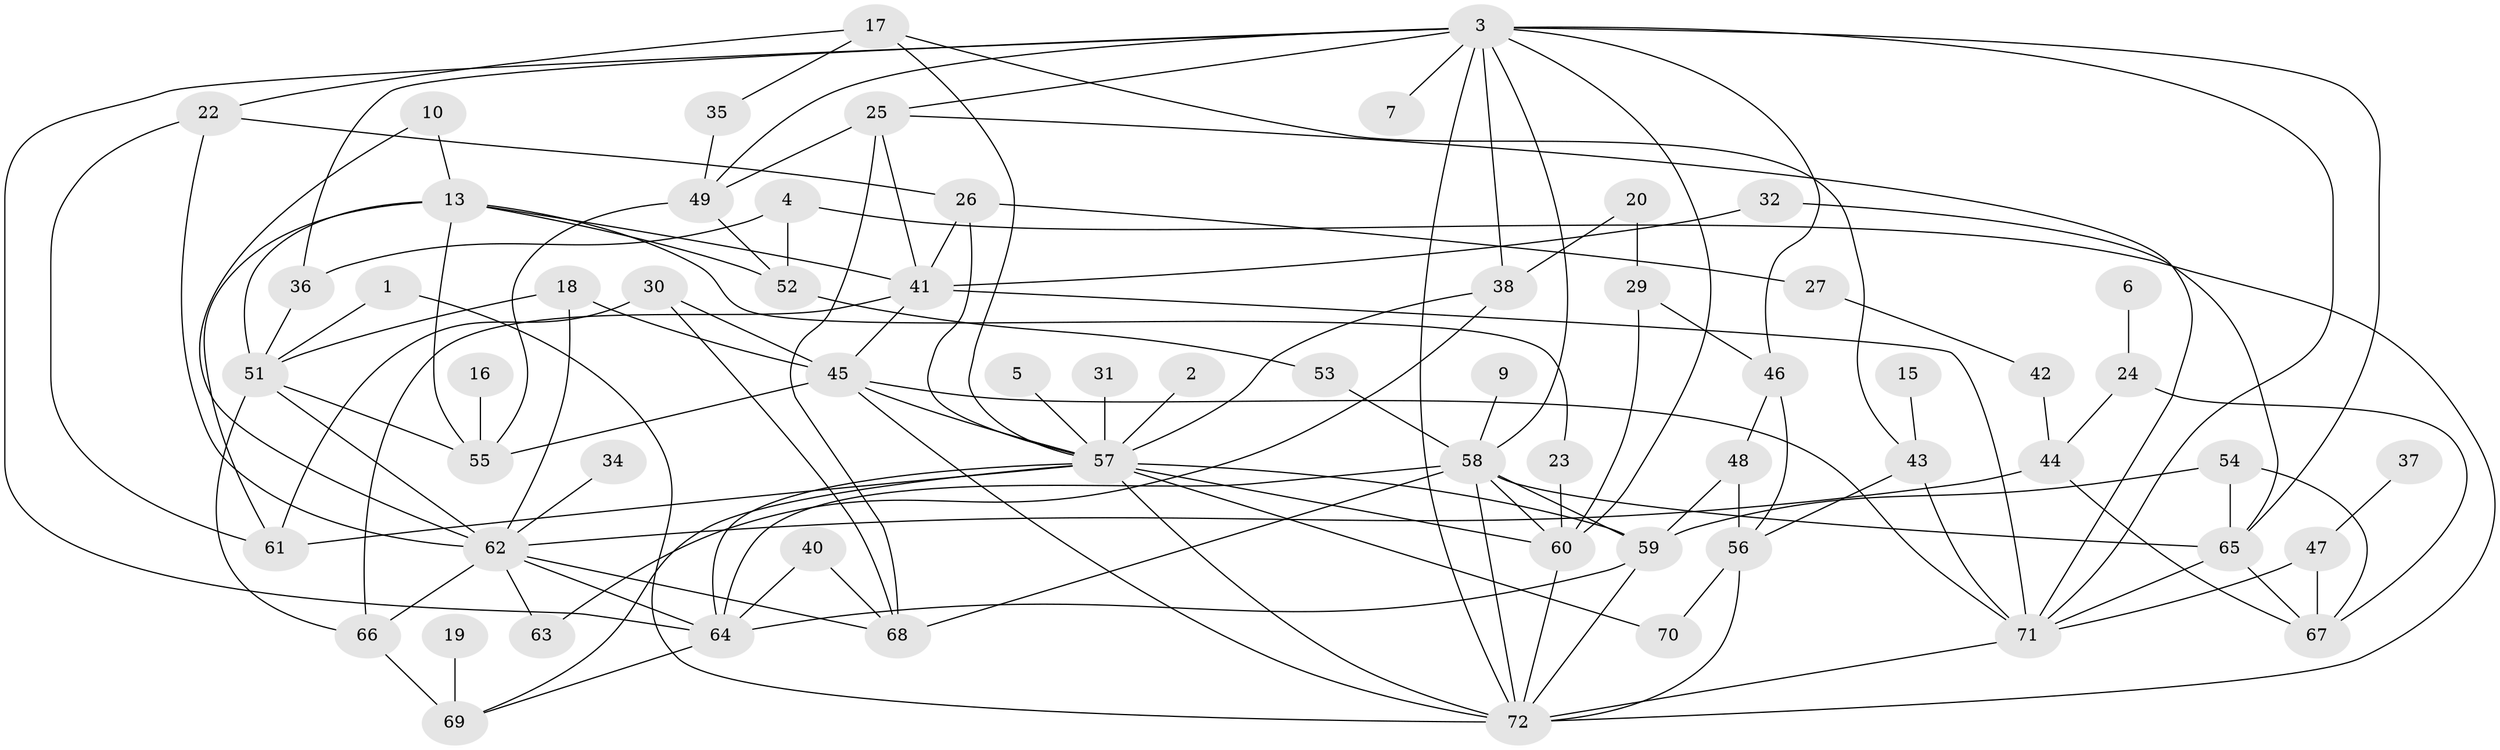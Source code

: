 // original degree distribution, {10: 0.006993006993006993, 3: 0.3356643356643357, 5: 0.06993006993006994, 2: 0.1958041958041958, 1: 0.14685314685314685, 6: 0.04895104895104895, 7: 0.006993006993006993, 4: 0.1258741258741259, 0: 0.06293706293706294}
// Generated by graph-tools (version 1.1) at 2025/25/03/09/25 03:25:14]
// undirected, 63 vertices, 126 edges
graph export_dot {
graph [start="1"]
  node [color=gray90,style=filled];
  1;
  2;
  3;
  4;
  5;
  6;
  7;
  9;
  10;
  13;
  15;
  16;
  17;
  18;
  19;
  20;
  22;
  23;
  24;
  25;
  26;
  27;
  29;
  30;
  31;
  32;
  34;
  35;
  36;
  37;
  38;
  40;
  41;
  42;
  43;
  44;
  45;
  46;
  47;
  48;
  49;
  51;
  52;
  53;
  54;
  55;
  56;
  57;
  58;
  59;
  60;
  61;
  62;
  63;
  64;
  65;
  66;
  67;
  68;
  69;
  70;
  71;
  72;
  1 -- 51 [weight=1.0];
  1 -- 72 [weight=1.0];
  2 -- 57 [weight=1.0];
  3 -- 7 [weight=1.0];
  3 -- 25 [weight=1.0];
  3 -- 36 [weight=1.0];
  3 -- 38 [weight=1.0];
  3 -- 46 [weight=1.0];
  3 -- 49 [weight=1.0];
  3 -- 58 [weight=1.0];
  3 -- 60 [weight=1.0];
  3 -- 64 [weight=1.0];
  3 -- 65 [weight=1.0];
  3 -- 71 [weight=1.0];
  3 -- 72 [weight=1.0];
  4 -- 36 [weight=1.0];
  4 -- 52 [weight=1.0];
  4 -- 72 [weight=1.0];
  5 -- 57 [weight=1.0];
  6 -- 24 [weight=1.0];
  9 -- 58 [weight=1.0];
  10 -- 13 [weight=1.0];
  10 -- 62 [weight=1.0];
  13 -- 23 [weight=1.0];
  13 -- 41 [weight=1.0];
  13 -- 51 [weight=1.0];
  13 -- 52 [weight=1.0];
  13 -- 55 [weight=1.0];
  13 -- 61 [weight=1.0];
  15 -- 43 [weight=1.0];
  16 -- 55 [weight=1.0];
  17 -- 22 [weight=1.0];
  17 -- 35 [weight=1.0];
  17 -- 43 [weight=1.0];
  17 -- 57 [weight=1.0];
  18 -- 45 [weight=1.0];
  18 -- 51 [weight=1.0];
  18 -- 62 [weight=1.0];
  19 -- 69 [weight=1.0];
  20 -- 29 [weight=1.0];
  20 -- 38 [weight=1.0];
  22 -- 26 [weight=1.0];
  22 -- 61 [weight=1.0];
  22 -- 62 [weight=1.0];
  23 -- 60 [weight=1.0];
  24 -- 44 [weight=2.0];
  24 -- 67 [weight=1.0];
  25 -- 41 [weight=1.0];
  25 -- 49 [weight=1.0];
  25 -- 68 [weight=2.0];
  25 -- 71 [weight=1.0];
  26 -- 27 [weight=1.0];
  26 -- 41 [weight=1.0];
  26 -- 57 [weight=1.0];
  27 -- 42 [weight=1.0];
  29 -- 46 [weight=1.0];
  29 -- 60 [weight=1.0];
  30 -- 45 [weight=1.0];
  30 -- 61 [weight=1.0];
  30 -- 68 [weight=1.0];
  31 -- 57 [weight=1.0];
  32 -- 41 [weight=1.0];
  32 -- 65 [weight=1.0];
  34 -- 62 [weight=1.0];
  35 -- 49 [weight=1.0];
  36 -- 51 [weight=1.0];
  37 -- 47 [weight=1.0];
  38 -- 57 [weight=1.0];
  38 -- 63 [weight=1.0];
  40 -- 64 [weight=1.0];
  40 -- 68 [weight=1.0];
  41 -- 45 [weight=1.0];
  41 -- 66 [weight=1.0];
  41 -- 71 [weight=1.0];
  42 -- 44 [weight=1.0];
  43 -- 56 [weight=1.0];
  43 -- 71 [weight=1.0];
  44 -- 62 [weight=1.0];
  44 -- 67 [weight=1.0];
  45 -- 55 [weight=1.0];
  45 -- 57 [weight=1.0];
  45 -- 71 [weight=1.0];
  45 -- 72 [weight=1.0];
  46 -- 48 [weight=1.0];
  46 -- 56 [weight=1.0];
  47 -- 67 [weight=1.0];
  47 -- 71 [weight=1.0];
  48 -- 56 [weight=1.0];
  48 -- 59 [weight=1.0];
  49 -- 52 [weight=1.0];
  49 -- 55 [weight=1.0];
  51 -- 55 [weight=1.0];
  51 -- 62 [weight=1.0];
  51 -- 66 [weight=1.0];
  52 -- 53 [weight=1.0];
  53 -- 58 [weight=1.0];
  54 -- 59 [weight=1.0];
  54 -- 65 [weight=1.0];
  54 -- 67 [weight=1.0];
  56 -- 70 [weight=1.0];
  56 -- 72 [weight=1.0];
  57 -- 59 [weight=2.0];
  57 -- 60 [weight=1.0];
  57 -- 61 [weight=1.0];
  57 -- 64 [weight=1.0];
  57 -- 69 [weight=1.0];
  57 -- 70 [weight=1.0];
  57 -- 72 [weight=1.0];
  58 -- 59 [weight=1.0];
  58 -- 60 [weight=1.0];
  58 -- 64 [weight=1.0];
  58 -- 65 [weight=1.0];
  58 -- 68 [weight=1.0];
  58 -- 72 [weight=1.0];
  59 -- 64 [weight=1.0];
  59 -- 72 [weight=1.0];
  60 -- 72 [weight=1.0];
  62 -- 63 [weight=1.0];
  62 -- 64 [weight=1.0];
  62 -- 66 [weight=1.0];
  62 -- 68 [weight=1.0];
  64 -- 69 [weight=1.0];
  65 -- 67 [weight=1.0];
  65 -- 71 [weight=1.0];
  66 -- 69 [weight=2.0];
  71 -- 72 [weight=1.0];
}
